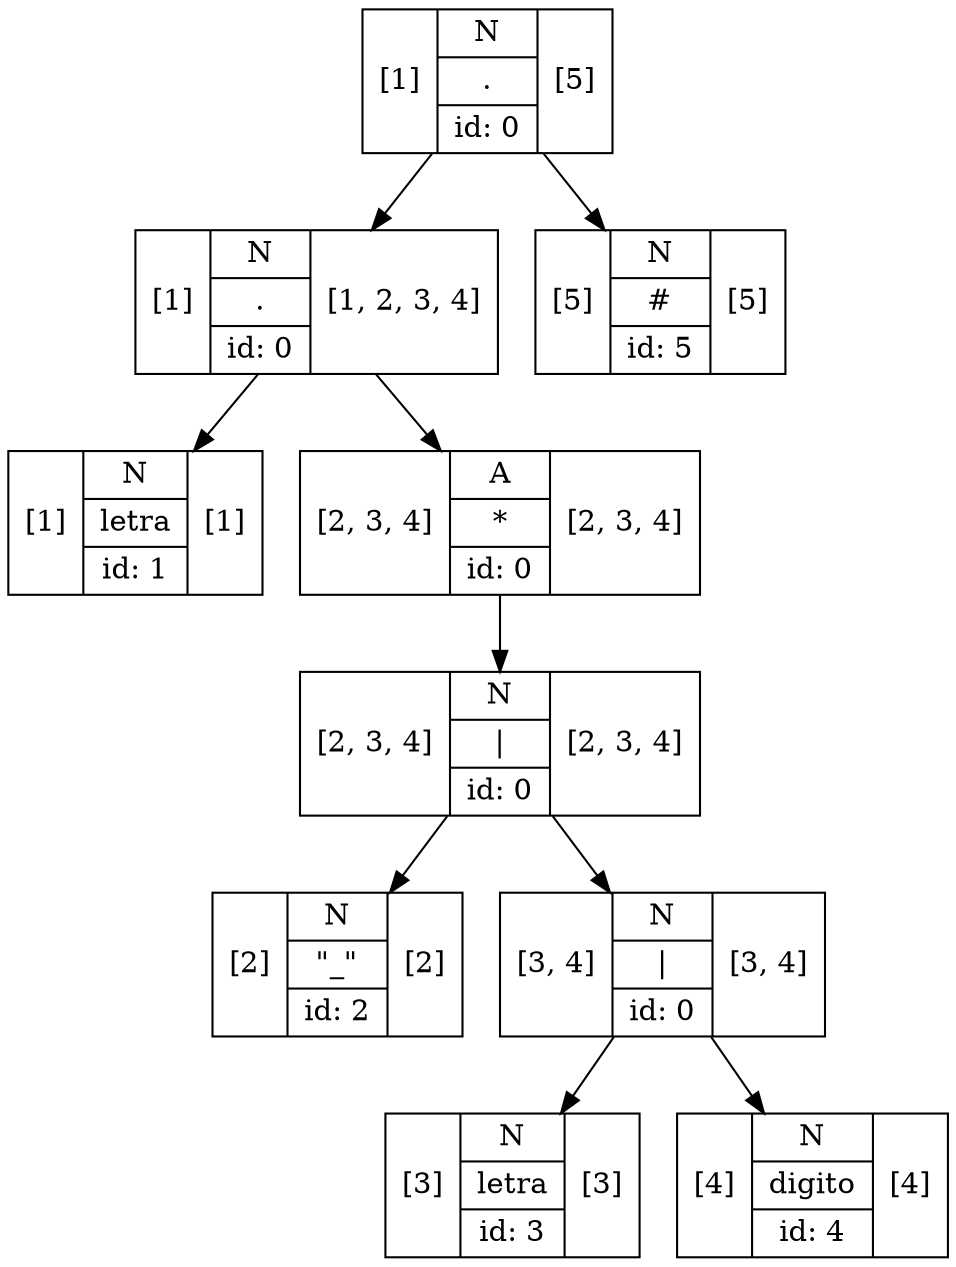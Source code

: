 digraph G{
rankdir=UD
node[shape=record]
concentrate=true
nodo10 [ label ="[1]|{N|.|id: 0}|[5]"];
nodo8 [ label ="[1]|{N|.|id: 0}|[1, 2, 3, 4]"];
nodo1 [ label ="[1]|{N|letra|id: 1}|[1]"];
nodo8->nodo1
nodo7 [ label ="[2, 3, 4]|{A|*|id: 0}|[2, 3, 4]"];
nodo6 [ label ="[2, 3, 4]|{N|\||id: 0}|[2, 3, 4]"];
nodo2 [ label ="[2]|{N|\"_\"|id: 2}|[2]"];
nodo6->nodo2
nodo5 [ label ="[3, 4]|{N|\||id: 0}|[3, 4]"];
nodo3 [ label ="[3]|{N|letra|id: 3}|[3]"];
nodo5->nodo3
nodo4 [ label ="[4]|{N|digito|id: 4}|[4]"];
nodo5->nodo4
nodo6->nodo5
nodo7->nodo6
nodo8->nodo7
nodo10->nodo8
nodo11 [ label ="[5]|{N|#|id: 5}|[5]"];
nodo10->nodo11

}
